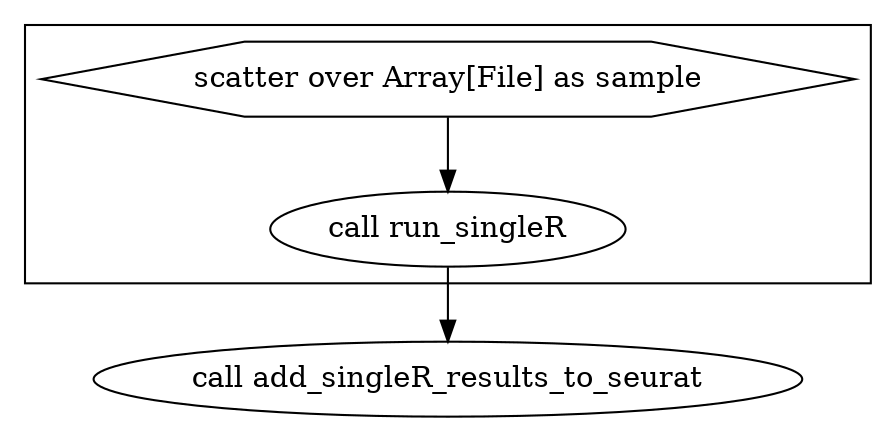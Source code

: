 digraph scatter_gather_singleR {
  #rankdir=LR;
  compound=true;

  # Links
  CALL_run_singleR -> CALL_add_singleR_results_to_seurat
  SCATTER_0_VARIABLE_sample -> CALL_run_singleR

  # Nodes
  CALL_add_singleR_results_to_seurat [label="call add_singleR_results_to_seurat"]
  subgraph cluster_0 {
    style="filled,solid";
    fillcolor=white;
    CALL_run_singleR [label="call run_singleR"]
    SCATTER_0_VARIABLE_sample [shape="hexagon" label="scatter over Array[File] as sample"]
  }
}
